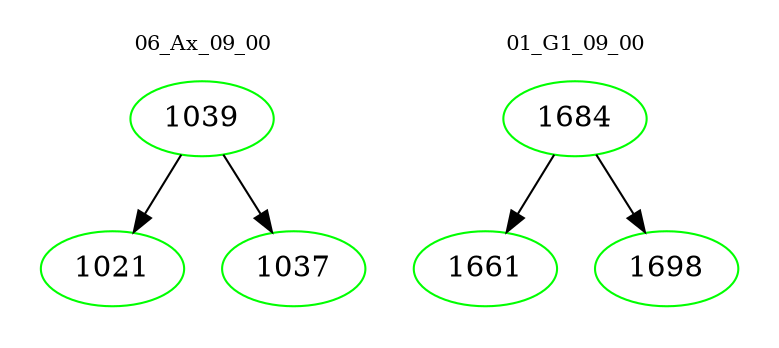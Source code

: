 digraph{
subgraph cluster_0 {
color = white
label = "06_Ax_09_00";
fontsize=10;
T0_1039 [label="1039", color="green"]
T0_1039 -> T0_1021 [color="black"]
T0_1021 [label="1021", color="green"]
T0_1039 -> T0_1037 [color="black"]
T0_1037 [label="1037", color="green"]
}
subgraph cluster_1 {
color = white
label = "01_G1_09_00";
fontsize=10;
T1_1684 [label="1684", color="green"]
T1_1684 -> T1_1661 [color="black"]
T1_1661 [label="1661", color="green"]
T1_1684 -> T1_1698 [color="black"]
T1_1698 [label="1698", color="green"]
}
}
